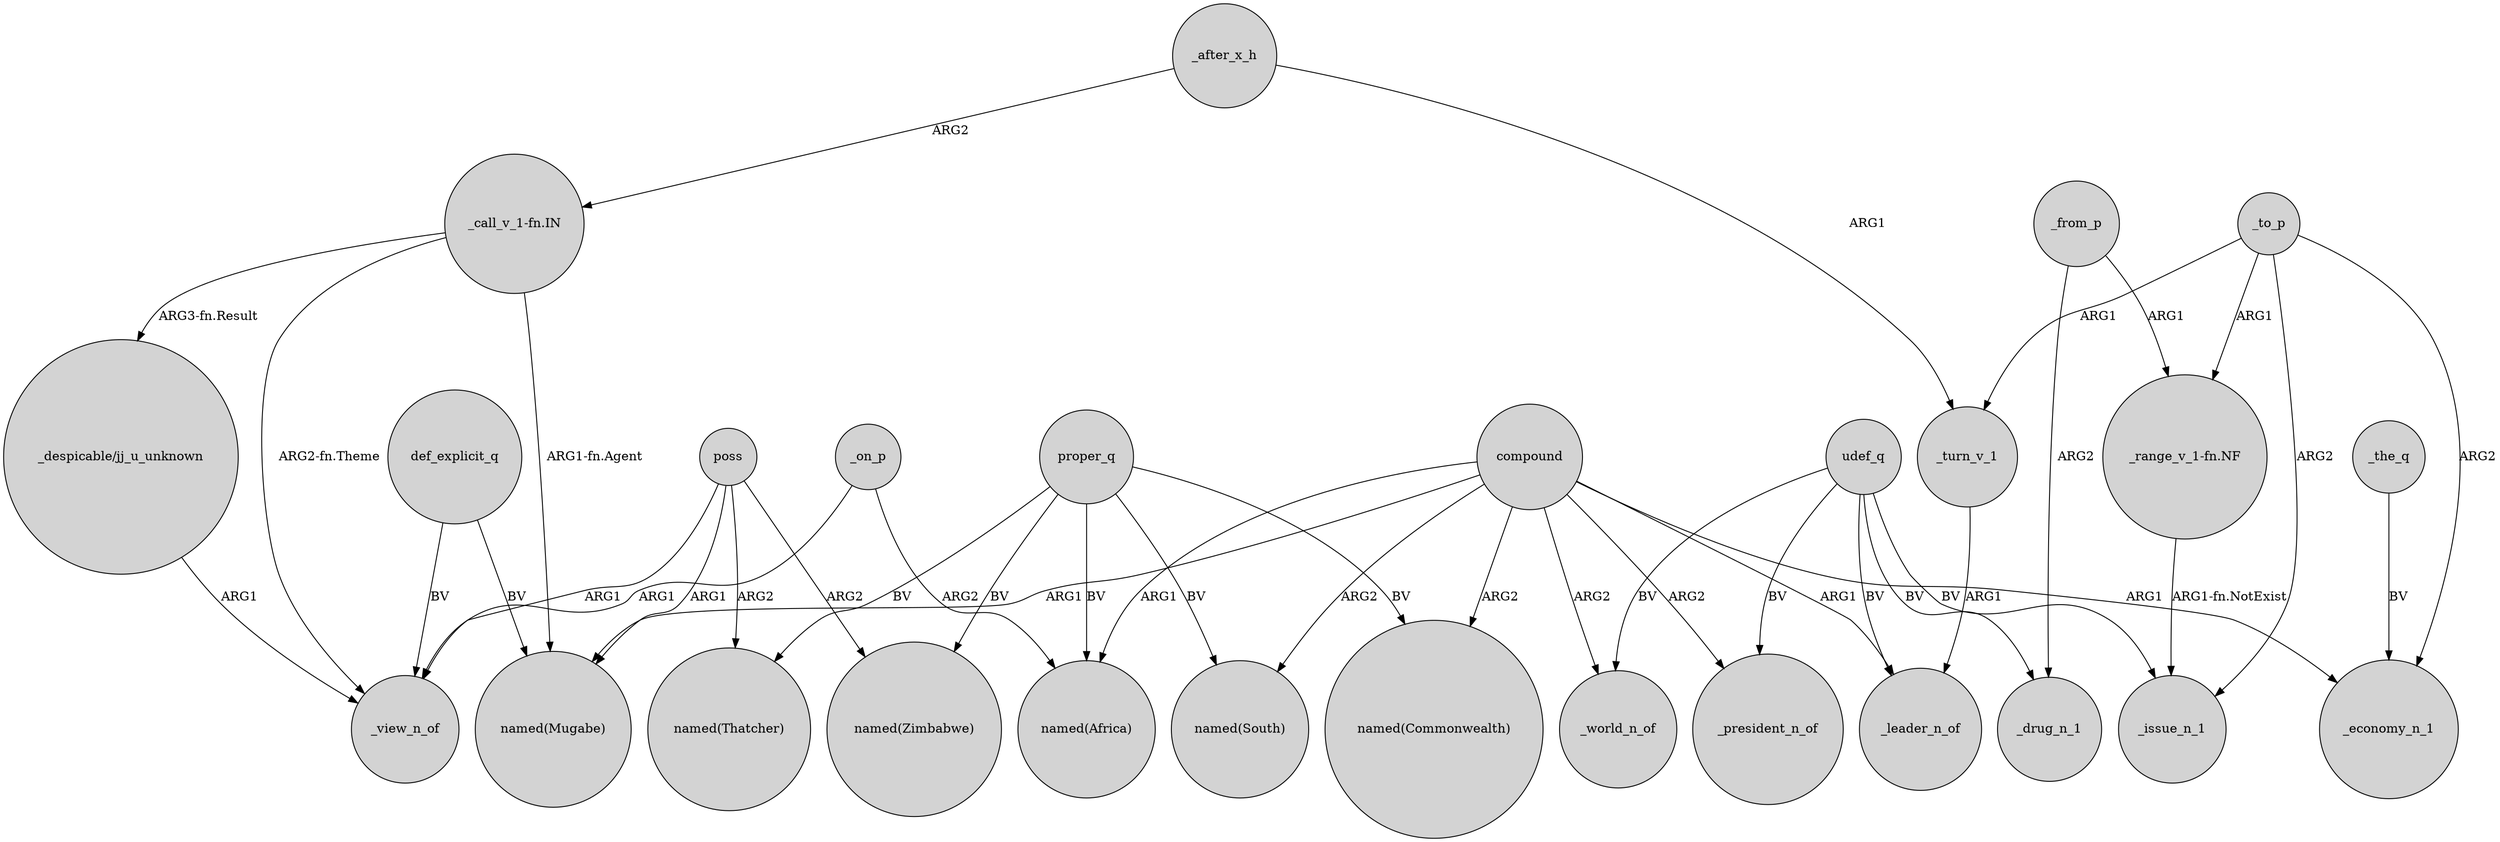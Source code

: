 digraph {
	node [shape=circle style=filled]
	proper_q -> "named(Zimbabwe)" [label=BV]
	compound -> "named(South)" [label=ARG2]
	proper_q -> "named(Africa)" [label=BV]
	_after_x_h -> _turn_v_1 [label=ARG1]
	compound -> _president_n_of [label=ARG2]
	poss -> "named(Mugabe)" [label=ARG1]
	compound -> _world_n_of [label=ARG2]
	"_range_v_1-fn.NF" -> _issue_n_1 [label="ARG1-fn.NotExist"]
	_from_p -> _drug_n_1 [label=ARG2]
	_after_x_h -> "_call_v_1-fn.IN" [label=ARG2]
	def_explicit_q -> "named(Mugabe)" [label=BV]
	_the_q -> _economy_n_1 [label=BV]
	"_call_v_1-fn.IN" -> "named(Mugabe)" [label="ARG1-fn.Agent"]
	compound -> "named(Africa)" [label=ARG1]
	compound -> _leader_n_of [label=ARG1]
	_on_p -> _view_n_of [label=ARG1]
	_to_p -> _turn_v_1 [label=ARG1]
	_to_p -> "_range_v_1-fn.NF" [label=ARG1]
	compound -> "named(Commonwealth)" [label=ARG2]
	udef_q -> _world_n_of [label=BV]
	compound -> "named(Mugabe)" [label=ARG1]
	_on_p -> "named(Africa)" [label=ARG2]
	udef_q -> _drug_n_1 [label=BV]
	poss -> _view_n_of [label=ARG1]
	proper_q -> "named(Commonwealth)" [label=BV]
	_to_p -> _economy_n_1 [label=ARG2]
	udef_q -> _president_n_of [label=BV]
	poss -> "named(Zimbabwe)" [label=ARG2]
	def_explicit_q -> _view_n_of [label=BV]
	udef_q -> _issue_n_1 [label=BV]
	"_call_v_1-fn.IN" -> _view_n_of [label="ARG2-fn.Theme"]
	proper_q -> "named(Thatcher)" [label=BV]
	"_despicable/jj_u_unknown" -> _view_n_of [label=ARG1]
	compound -> _economy_n_1 [label=ARG1]
	_to_p -> _issue_n_1 [label=ARG2]
	_turn_v_1 -> _leader_n_of [label=ARG1]
	_from_p -> "_range_v_1-fn.NF" [label=ARG1]
	poss -> "named(Thatcher)" [label=ARG2]
	proper_q -> "named(South)" [label=BV]
	"_call_v_1-fn.IN" -> "_despicable/jj_u_unknown" [label="ARG3-fn.Result"]
	udef_q -> _leader_n_of [label=BV]
}
